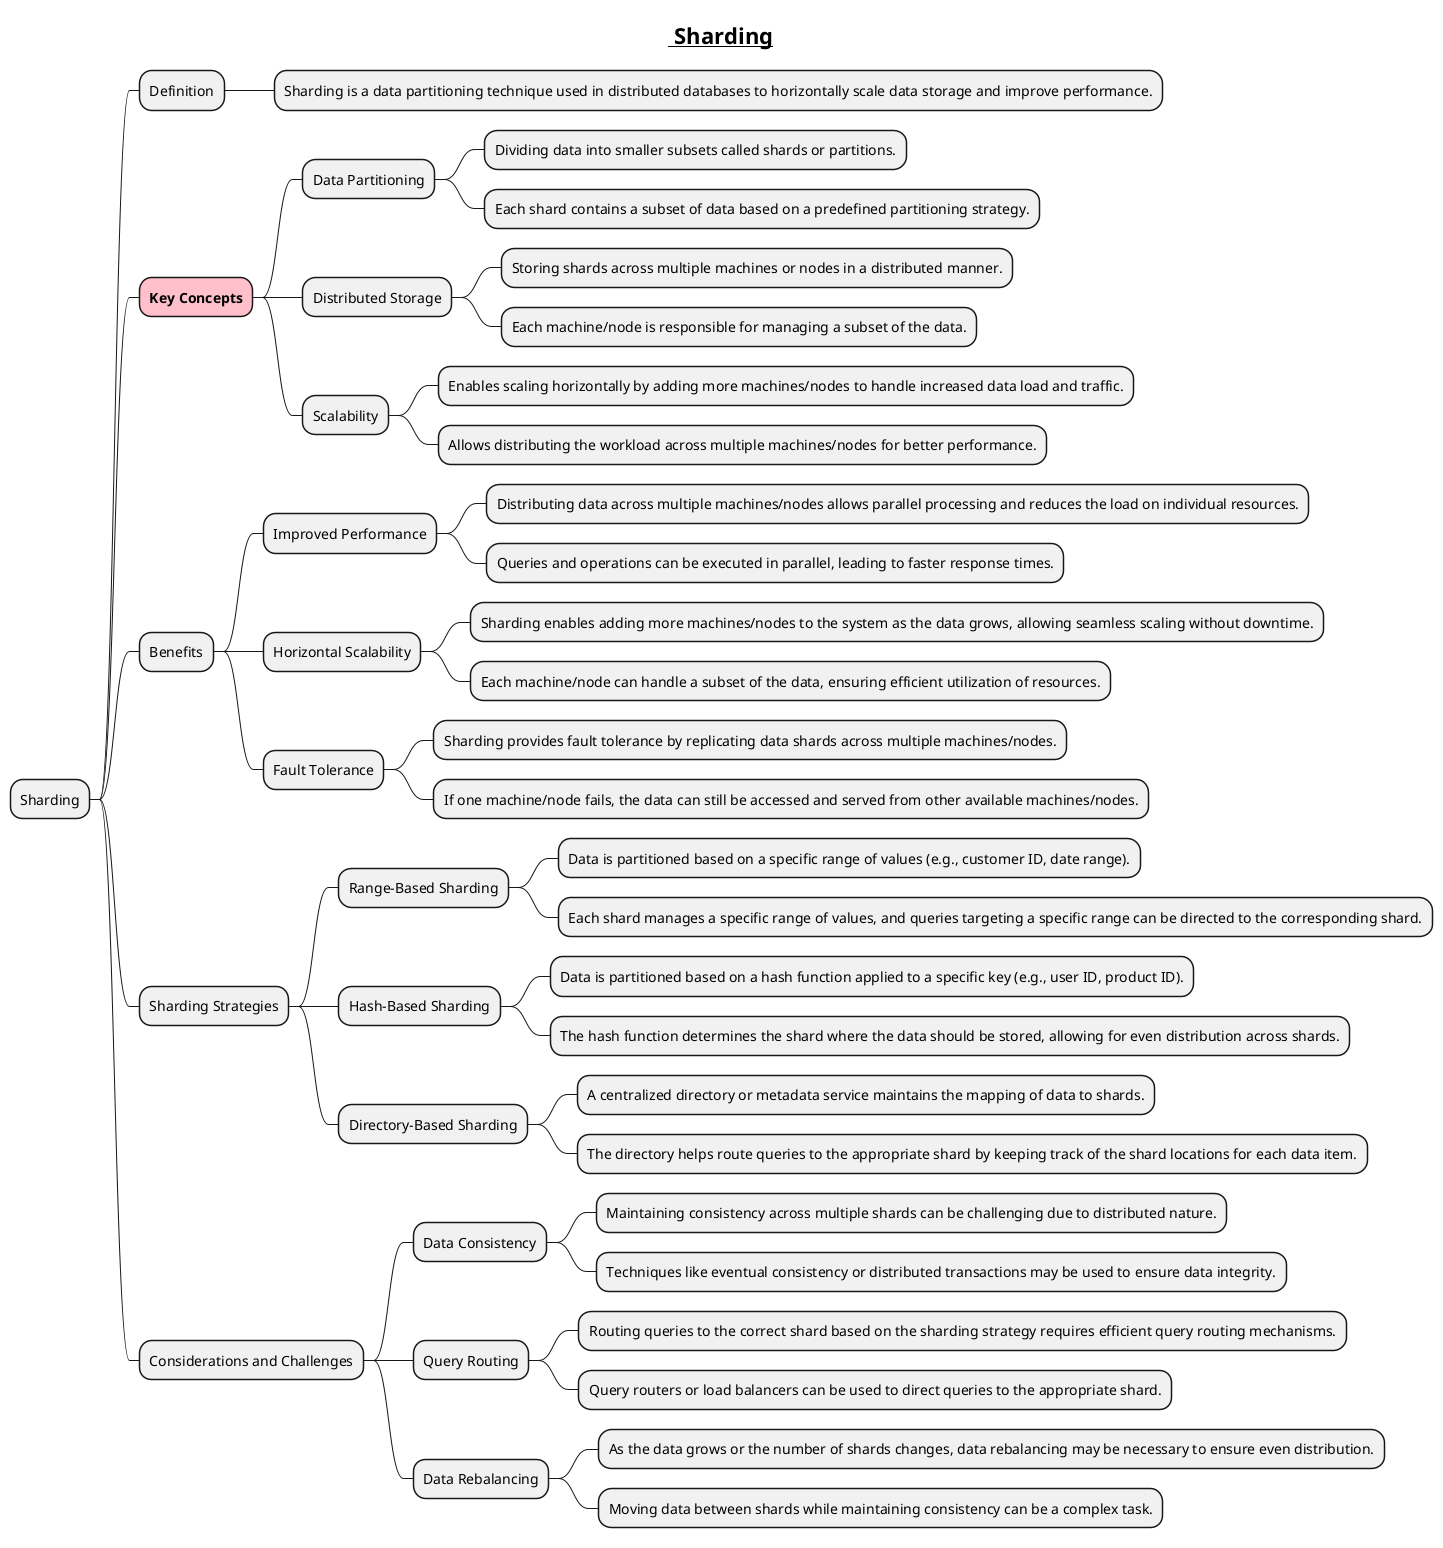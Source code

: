 @startmindmap
title =__ Sharding__
* Sharding
** Definition
*** Sharding is a data partitioning technique used in distributed databases to horizontally scale data storage and improve performance.
**[#pink] **Key Concepts**
*** Data Partitioning
**** Dividing data into smaller subsets called shards or partitions.
**** Each shard contains a subset of data based on a predefined partitioning strategy.
*** Distributed Storage
**** Storing shards across multiple machines or nodes in a distributed manner.
**** Each machine/node is responsible for managing a subset of the data.
*** Scalability
**** Enables scaling horizontally by adding more machines/nodes to handle increased data load and traffic.
**** Allows distributing the workload across multiple machines/nodes for better performance.
** Benefits
*** Improved Performance
**** Distributing data across multiple machines/nodes allows parallel processing and reduces the load on individual resources.
**** Queries and operations can be executed in parallel, leading to faster response times.
*** Horizontal Scalability
**** Sharding enables adding more machines/nodes to the system as the data grows, allowing seamless scaling without downtime.
**** Each machine/node can handle a subset of the data, ensuring efficient utilization of resources.
*** Fault Tolerance
**** Sharding provides fault tolerance by replicating data shards across multiple machines/nodes.
**** If one machine/node fails, the data can still be accessed and served from other available machines/nodes.
** Sharding Strategies
*** Range-Based Sharding
**** Data is partitioned based on a specific range of values (e.g., customer ID, date range).
**** Each shard manages a specific range of values, and queries targeting a specific range can be directed to the corresponding shard.
*** Hash-Based Sharding
**** Data is partitioned based on a hash function applied to a specific key (e.g., user ID, product ID).
**** The hash function determines the shard where the data should be stored, allowing for even distribution across shards.
*** Directory-Based Sharding
**** A centralized directory or metadata service maintains the mapping of data to shards.
**** The directory helps route queries to the appropriate shard by keeping track of the shard locations for each data item.
** Considerations and Challenges
*** Data Consistency
**** Maintaining consistency across multiple shards can be challenging due to distributed nature.
**** Techniques like eventual consistency or distributed transactions may be used to ensure data integrity.
*** Query Routing
**** Routing queries to the correct shard based on the sharding strategy requires efficient query routing mechanisms.
**** Query routers or load balancers can be used to direct queries to the appropriate shard.
*** Data Rebalancing
**** As the data grows or the number of shards changes, data rebalancing may be necessary to ensure even distribution.
**** Moving data between shards while maintaining consistency can be a complex task.
@endmindmap

